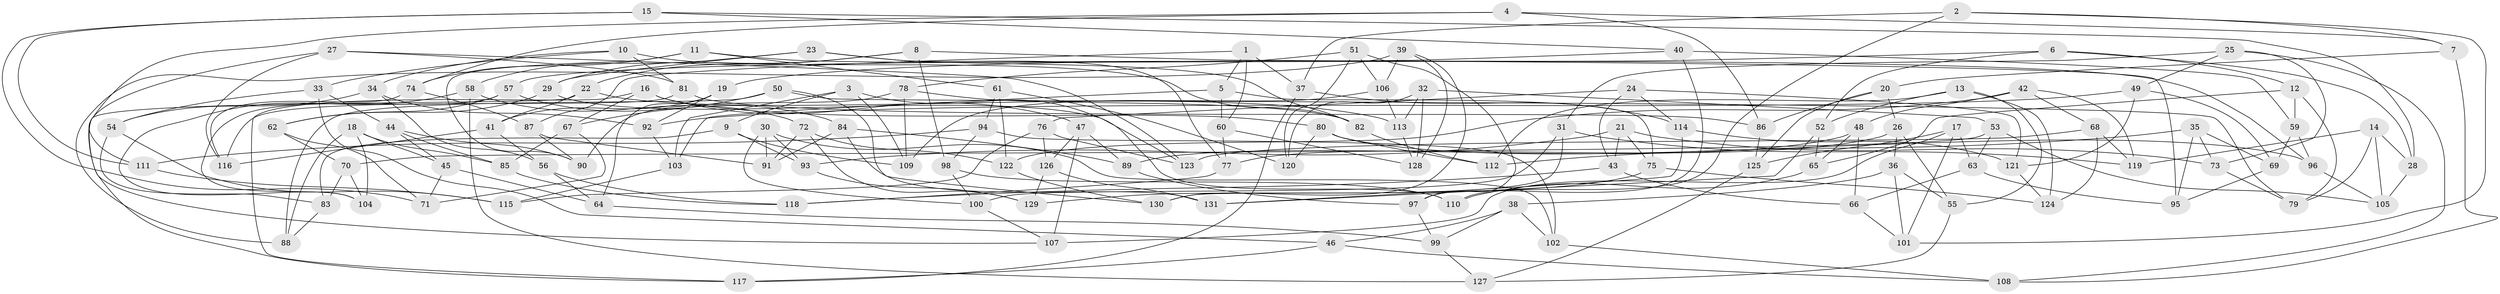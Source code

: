 // coarse degree distribution, {4: 0.16666666666666666, 6: 0.3787878787878788, 5: 0.3181818181818182, 7: 0.07575757575757576, 8: 0.030303030303030304, 3: 0.030303030303030304}
// Generated by graph-tools (version 1.1) at 2025/38/03/04/25 23:38:17]
// undirected, 131 vertices, 262 edges
graph export_dot {
  node [color=gray90,style=filled];
  1;
  2;
  3;
  4;
  5;
  6;
  7;
  8;
  9;
  10;
  11;
  12;
  13;
  14;
  15;
  16;
  17;
  18;
  19;
  20;
  21;
  22;
  23;
  24;
  25;
  26;
  27;
  28;
  29;
  30;
  31;
  32;
  33;
  34;
  35;
  36;
  37;
  38;
  39;
  40;
  41;
  42;
  43;
  44;
  45;
  46;
  47;
  48;
  49;
  50;
  51;
  52;
  53;
  54;
  55;
  56;
  57;
  58;
  59;
  60;
  61;
  62;
  63;
  64;
  65;
  66;
  67;
  68;
  69;
  70;
  71;
  72;
  73;
  74;
  75;
  76;
  77;
  78;
  79;
  80;
  81;
  82;
  83;
  84;
  85;
  86;
  87;
  88;
  89;
  90;
  91;
  92;
  93;
  94;
  95;
  96;
  97;
  98;
  99;
  100;
  101;
  102;
  103;
  104;
  105;
  106;
  107;
  108;
  109;
  110;
  111;
  112;
  113;
  114;
  115;
  116;
  117;
  118;
  119;
  120;
  121;
  122;
  123;
  124;
  125;
  126;
  127;
  128;
  129;
  130;
  131;
  1 -- 87;
  1 -- 60;
  1 -- 5;
  1 -- 37;
  2 -- 7;
  2 -- 101;
  2 -- 37;
  2 -- 110;
  3 -- 103;
  3 -- 110;
  3 -- 9;
  3 -- 109;
  4 -- 111;
  4 -- 74;
  4 -- 7;
  4 -- 86;
  5 -- 103;
  5 -- 75;
  5 -- 60;
  6 -- 52;
  6 -- 12;
  6 -- 28;
  6 -- 19;
  7 -- 20;
  7 -- 108;
  8 -- 29;
  8 -- 95;
  8 -- 98;
  8 -- 22;
  9 -- 83;
  9 -- 109;
  9 -- 93;
  10 -- 82;
  10 -- 33;
  10 -- 81;
  10 -- 34;
  11 -- 90;
  11 -- 96;
  11 -- 61;
  11 -- 74;
  12 -- 65;
  12 -- 59;
  12 -- 79;
  13 -- 52;
  13 -- 55;
  13 -- 124;
  13 -- 112;
  14 -- 28;
  14 -- 119;
  14 -- 79;
  14 -- 105;
  15 -- 40;
  15 -- 28;
  15 -- 111;
  15 -- 71;
  16 -- 47;
  16 -- 80;
  16 -- 117;
  16 -- 67;
  17 -- 101;
  17 -- 63;
  17 -- 107;
  17 -- 125;
  18 -- 85;
  18 -- 104;
  18 -- 88;
  18 -- 45;
  19 -- 41;
  19 -- 64;
  19 -- 92;
  20 -- 86;
  20 -- 125;
  20 -- 26;
  21 -- 75;
  21 -- 73;
  21 -- 93;
  21 -- 43;
  22 -- 117;
  22 -- 113;
  22 -- 41;
  23 -- 58;
  23 -- 82;
  23 -- 29;
  23 -- 77;
  24 -- 121;
  24 -- 114;
  24 -- 43;
  24 -- 76;
  25 -- 73;
  25 -- 49;
  25 -- 108;
  25 -- 31;
  26 -- 36;
  26 -- 55;
  26 -- 77;
  27 -- 81;
  27 -- 116;
  27 -- 123;
  27 -- 107;
  28 -- 105;
  29 -- 62;
  29 -- 123;
  30 -- 91;
  30 -- 102;
  30 -- 93;
  30 -- 100;
  31 -- 130;
  31 -- 100;
  31 -- 119;
  32 -- 120;
  32 -- 53;
  32 -- 128;
  32 -- 113;
  33 -- 46;
  33 -- 44;
  33 -- 54;
  34 -- 54;
  34 -- 56;
  34 -- 92;
  35 -- 112;
  35 -- 69;
  35 -- 73;
  35 -- 95;
  36 -- 55;
  36 -- 38;
  36 -- 101;
  37 -- 117;
  37 -- 114;
  38 -- 46;
  38 -- 102;
  38 -- 99;
  39 -- 128;
  39 -- 88;
  39 -- 130;
  39 -- 106;
  40 -- 59;
  40 -- 57;
  40 -- 97;
  41 -- 116;
  41 -- 56;
  42 -- 119;
  42 -- 122;
  42 -- 48;
  42 -- 68;
  43 -- 66;
  43 -- 118;
  44 -- 45;
  44 -- 85;
  44 -- 90;
  45 -- 64;
  45 -- 71;
  46 -- 108;
  46 -- 117;
  47 -- 126;
  47 -- 89;
  47 -- 107;
  48 -- 89;
  48 -- 66;
  48 -- 65;
  49 -- 69;
  49 -- 92;
  49 -- 121;
  50 -- 88;
  50 -- 130;
  50 -- 67;
  50 -- 79;
  51 -- 120;
  51 -- 106;
  51 -- 78;
  51 -- 97;
  52 -- 131;
  52 -- 65;
  53 -- 70;
  53 -- 105;
  53 -- 63;
  54 -- 83;
  54 -- 115;
  55 -- 127;
  56 -- 118;
  56 -- 64;
  57 -- 84;
  57 -- 62;
  57 -- 104;
  58 -- 72;
  58 -- 127;
  58 -- 104;
  59 -- 69;
  59 -- 96;
  60 -- 128;
  60 -- 77;
  61 -- 120;
  61 -- 94;
  61 -- 122;
  62 -- 70;
  62 -- 71;
  63 -- 66;
  63 -- 95;
  64 -- 99;
  65 -- 110;
  66 -- 101;
  67 -- 71;
  67 -- 85;
  68 -- 124;
  68 -- 123;
  68 -- 119;
  69 -- 95;
  70 -- 104;
  70 -- 83;
  72 -- 91;
  72 -- 122;
  72 -- 129;
  73 -- 79;
  74 -- 87;
  74 -- 116;
  75 -- 124;
  75 -- 129;
  76 -- 115;
  76 -- 123;
  76 -- 126;
  77 -- 118;
  78 -- 82;
  78 -- 109;
  78 -- 90;
  80 -- 120;
  80 -- 112;
  80 -- 96;
  81 -- 86;
  81 -- 116;
  82 -- 112;
  83 -- 88;
  84 -- 89;
  84 -- 131;
  84 -- 91;
  85 -- 118;
  86 -- 125;
  87 -- 90;
  87 -- 91;
  89 -- 97;
  92 -- 103;
  93 -- 129;
  94 -- 102;
  94 -- 98;
  94 -- 111;
  96 -- 105;
  97 -- 99;
  98 -- 100;
  98 -- 110;
  99 -- 127;
  100 -- 107;
  102 -- 108;
  103 -- 115;
  106 -- 109;
  106 -- 113;
  111 -- 115;
  113 -- 128;
  114 -- 121;
  114 -- 131;
  121 -- 124;
  122 -- 130;
  125 -- 127;
  126 -- 131;
  126 -- 129;
}

